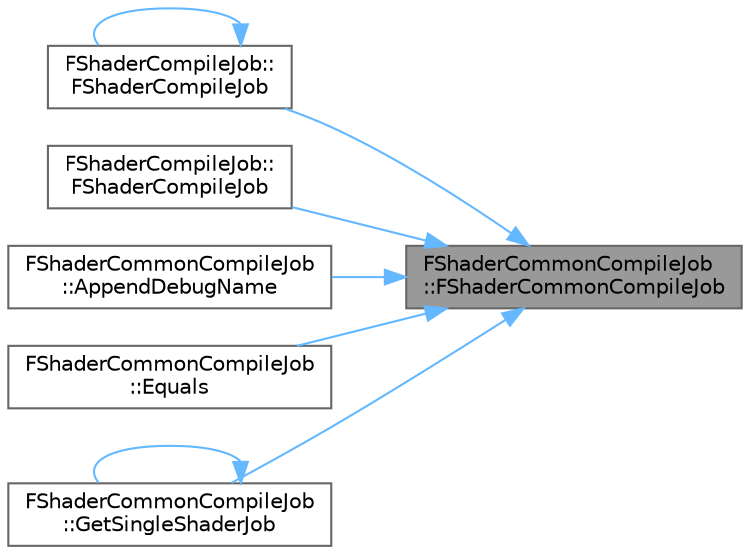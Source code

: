 digraph "FShaderCommonCompileJob::FShaderCommonCompileJob"
{
 // INTERACTIVE_SVG=YES
 // LATEX_PDF_SIZE
  bgcolor="transparent";
  edge [fontname=Helvetica,fontsize=10,labelfontname=Helvetica,labelfontsize=10];
  node [fontname=Helvetica,fontsize=10,shape=box,height=0.2,width=0.4];
  rankdir="RL";
  Node1 [id="Node000001",label="FShaderCommonCompileJob\l::FShaderCommonCompileJob",height=0.2,width=0.4,color="gray40", fillcolor="grey60", style="filled", fontcolor="black",tooltip=" "];
  Node1 -> Node2 [id="edge1_Node000001_Node000002",dir="back",color="steelblue1",style="solid",tooltip=" "];
  Node2 [id="Node000002",label="FShaderCompileJob::\lFShaderCompileJob",height=0.2,width=0.4,color="grey40", fillcolor="white", style="filled",URL="$d7/d8b/classFShaderCompileJob.html#acf35e23e095bc72d2e68da4a19ff1398",tooltip=" "];
  Node2 -> Node2 [id="edge2_Node000002_Node000002",dir="back",color="steelblue1",style="solid",tooltip=" "];
  Node1 -> Node3 [id="edge3_Node000001_Node000003",dir="back",color="steelblue1",style="solid",tooltip=" "];
  Node3 [id="Node000003",label="FShaderCompileJob::\lFShaderCompileJob",height=0.2,width=0.4,color="grey40", fillcolor="white", style="filled",URL="$d7/d8b/classFShaderCompileJob.html#ad524d5fa513604d93f9e27b758ba0364",tooltip=" "];
  Node1 -> Node4 [id="edge4_Node000001_Node000004",dir="back",color="steelblue1",style="solid",tooltip=" "];
  Node4 [id="Node000004",label="FShaderCommonCompileJob\l::AppendDebugName",height=0.2,width=0.4,color="grey40", fillcolor="white", style="filled",URL="$d9/d52/classFShaderCommonCompileJob.html#a1a7c3f6aa12b00f29e9f36c9dc6f128b",tooltip=" "];
  Node1 -> Node5 [id="edge5_Node000001_Node000005",dir="back",color="steelblue1",style="solid",tooltip=" "];
  Node5 [id="Node000005",label="FShaderCommonCompileJob\l::Equals",height=0.2,width=0.4,color="grey40", fillcolor="white", style="filled",URL="$d9/d52/classFShaderCommonCompileJob.html#af7bff3f13f856f14ac5d2adfe6a832e5",tooltip=" "];
  Node1 -> Node6 [id="edge6_Node000001_Node000006",dir="back",color="steelblue1",style="solid",tooltip=" "];
  Node6 [id="Node000006",label="FShaderCommonCompileJob\l::GetSingleShaderJob",height=0.2,width=0.4,color="grey40", fillcolor="white", style="filled",URL="$d9/d52/classFShaderCommonCompileJob.html#a20ac5f284386336e6af5469d4e79b0b8",tooltip=" "];
  Node6 -> Node6 [id="edge7_Node000006_Node000006",dir="back",color="steelblue1",style="solid",tooltip=" "];
}
